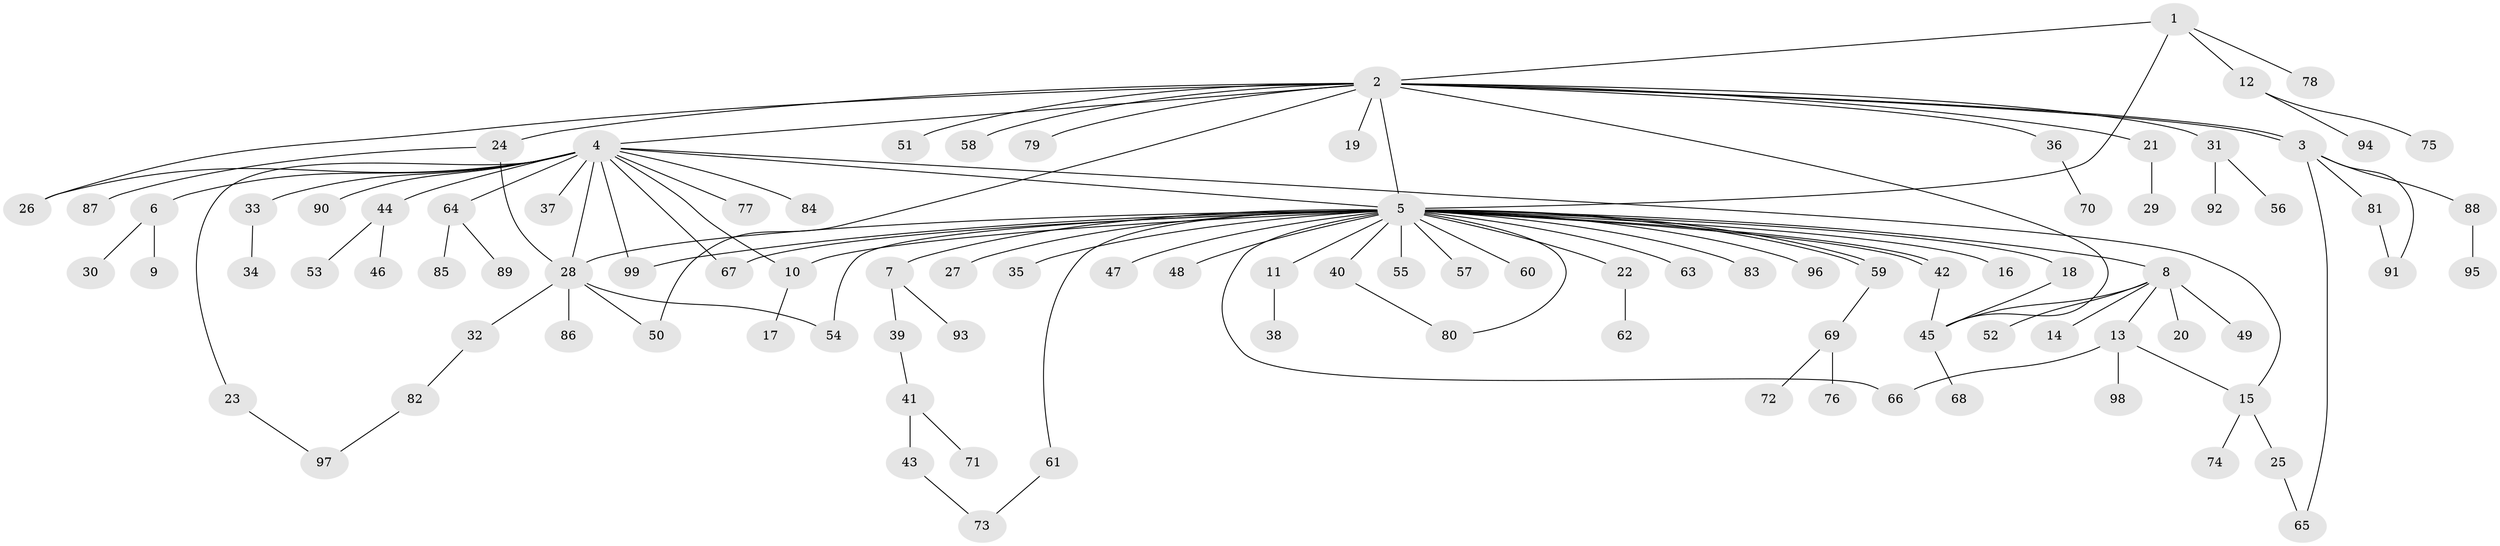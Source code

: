 // Generated by graph-tools (version 1.1) at 2025/47/03/09/25 04:47:50]
// undirected, 99 vertices, 121 edges
graph export_dot {
graph [start="1"]
  node [color=gray90,style=filled];
  1;
  2;
  3;
  4;
  5;
  6;
  7;
  8;
  9;
  10;
  11;
  12;
  13;
  14;
  15;
  16;
  17;
  18;
  19;
  20;
  21;
  22;
  23;
  24;
  25;
  26;
  27;
  28;
  29;
  30;
  31;
  32;
  33;
  34;
  35;
  36;
  37;
  38;
  39;
  40;
  41;
  42;
  43;
  44;
  45;
  46;
  47;
  48;
  49;
  50;
  51;
  52;
  53;
  54;
  55;
  56;
  57;
  58;
  59;
  60;
  61;
  62;
  63;
  64;
  65;
  66;
  67;
  68;
  69;
  70;
  71;
  72;
  73;
  74;
  75;
  76;
  77;
  78;
  79;
  80;
  81;
  82;
  83;
  84;
  85;
  86;
  87;
  88;
  89;
  90;
  91;
  92;
  93;
  94;
  95;
  96;
  97;
  98;
  99;
  1 -- 2;
  1 -- 5;
  1 -- 12;
  1 -- 78;
  2 -- 3;
  2 -- 3;
  2 -- 4;
  2 -- 5;
  2 -- 19;
  2 -- 21;
  2 -- 24;
  2 -- 26;
  2 -- 31;
  2 -- 36;
  2 -- 45;
  2 -- 50;
  2 -- 51;
  2 -- 58;
  2 -- 79;
  3 -- 65;
  3 -- 81;
  3 -- 88;
  3 -- 91;
  4 -- 5;
  4 -- 6;
  4 -- 10;
  4 -- 15;
  4 -- 23;
  4 -- 26;
  4 -- 28;
  4 -- 33;
  4 -- 37;
  4 -- 44;
  4 -- 64;
  4 -- 67;
  4 -- 77;
  4 -- 84;
  4 -- 90;
  4 -- 99;
  5 -- 7;
  5 -- 8;
  5 -- 10;
  5 -- 11;
  5 -- 16;
  5 -- 18;
  5 -- 22;
  5 -- 27;
  5 -- 28;
  5 -- 35;
  5 -- 40;
  5 -- 42;
  5 -- 42;
  5 -- 47;
  5 -- 48;
  5 -- 54;
  5 -- 55;
  5 -- 57;
  5 -- 59;
  5 -- 59;
  5 -- 60;
  5 -- 61;
  5 -- 63;
  5 -- 66;
  5 -- 67;
  5 -- 80;
  5 -- 83;
  5 -- 96;
  5 -- 99;
  6 -- 9;
  6 -- 30;
  7 -- 39;
  7 -- 93;
  8 -- 13;
  8 -- 14;
  8 -- 20;
  8 -- 45;
  8 -- 49;
  8 -- 52;
  10 -- 17;
  11 -- 38;
  12 -- 75;
  12 -- 94;
  13 -- 15;
  13 -- 66;
  13 -- 98;
  15 -- 25;
  15 -- 74;
  18 -- 45;
  21 -- 29;
  22 -- 62;
  23 -- 97;
  24 -- 28;
  24 -- 87;
  25 -- 65;
  28 -- 32;
  28 -- 50;
  28 -- 54;
  28 -- 86;
  31 -- 56;
  31 -- 92;
  32 -- 82;
  33 -- 34;
  36 -- 70;
  39 -- 41;
  40 -- 80;
  41 -- 43;
  41 -- 71;
  42 -- 45;
  43 -- 73;
  44 -- 46;
  44 -- 53;
  45 -- 68;
  59 -- 69;
  61 -- 73;
  64 -- 85;
  64 -- 89;
  69 -- 72;
  69 -- 76;
  81 -- 91;
  82 -- 97;
  88 -- 95;
}
